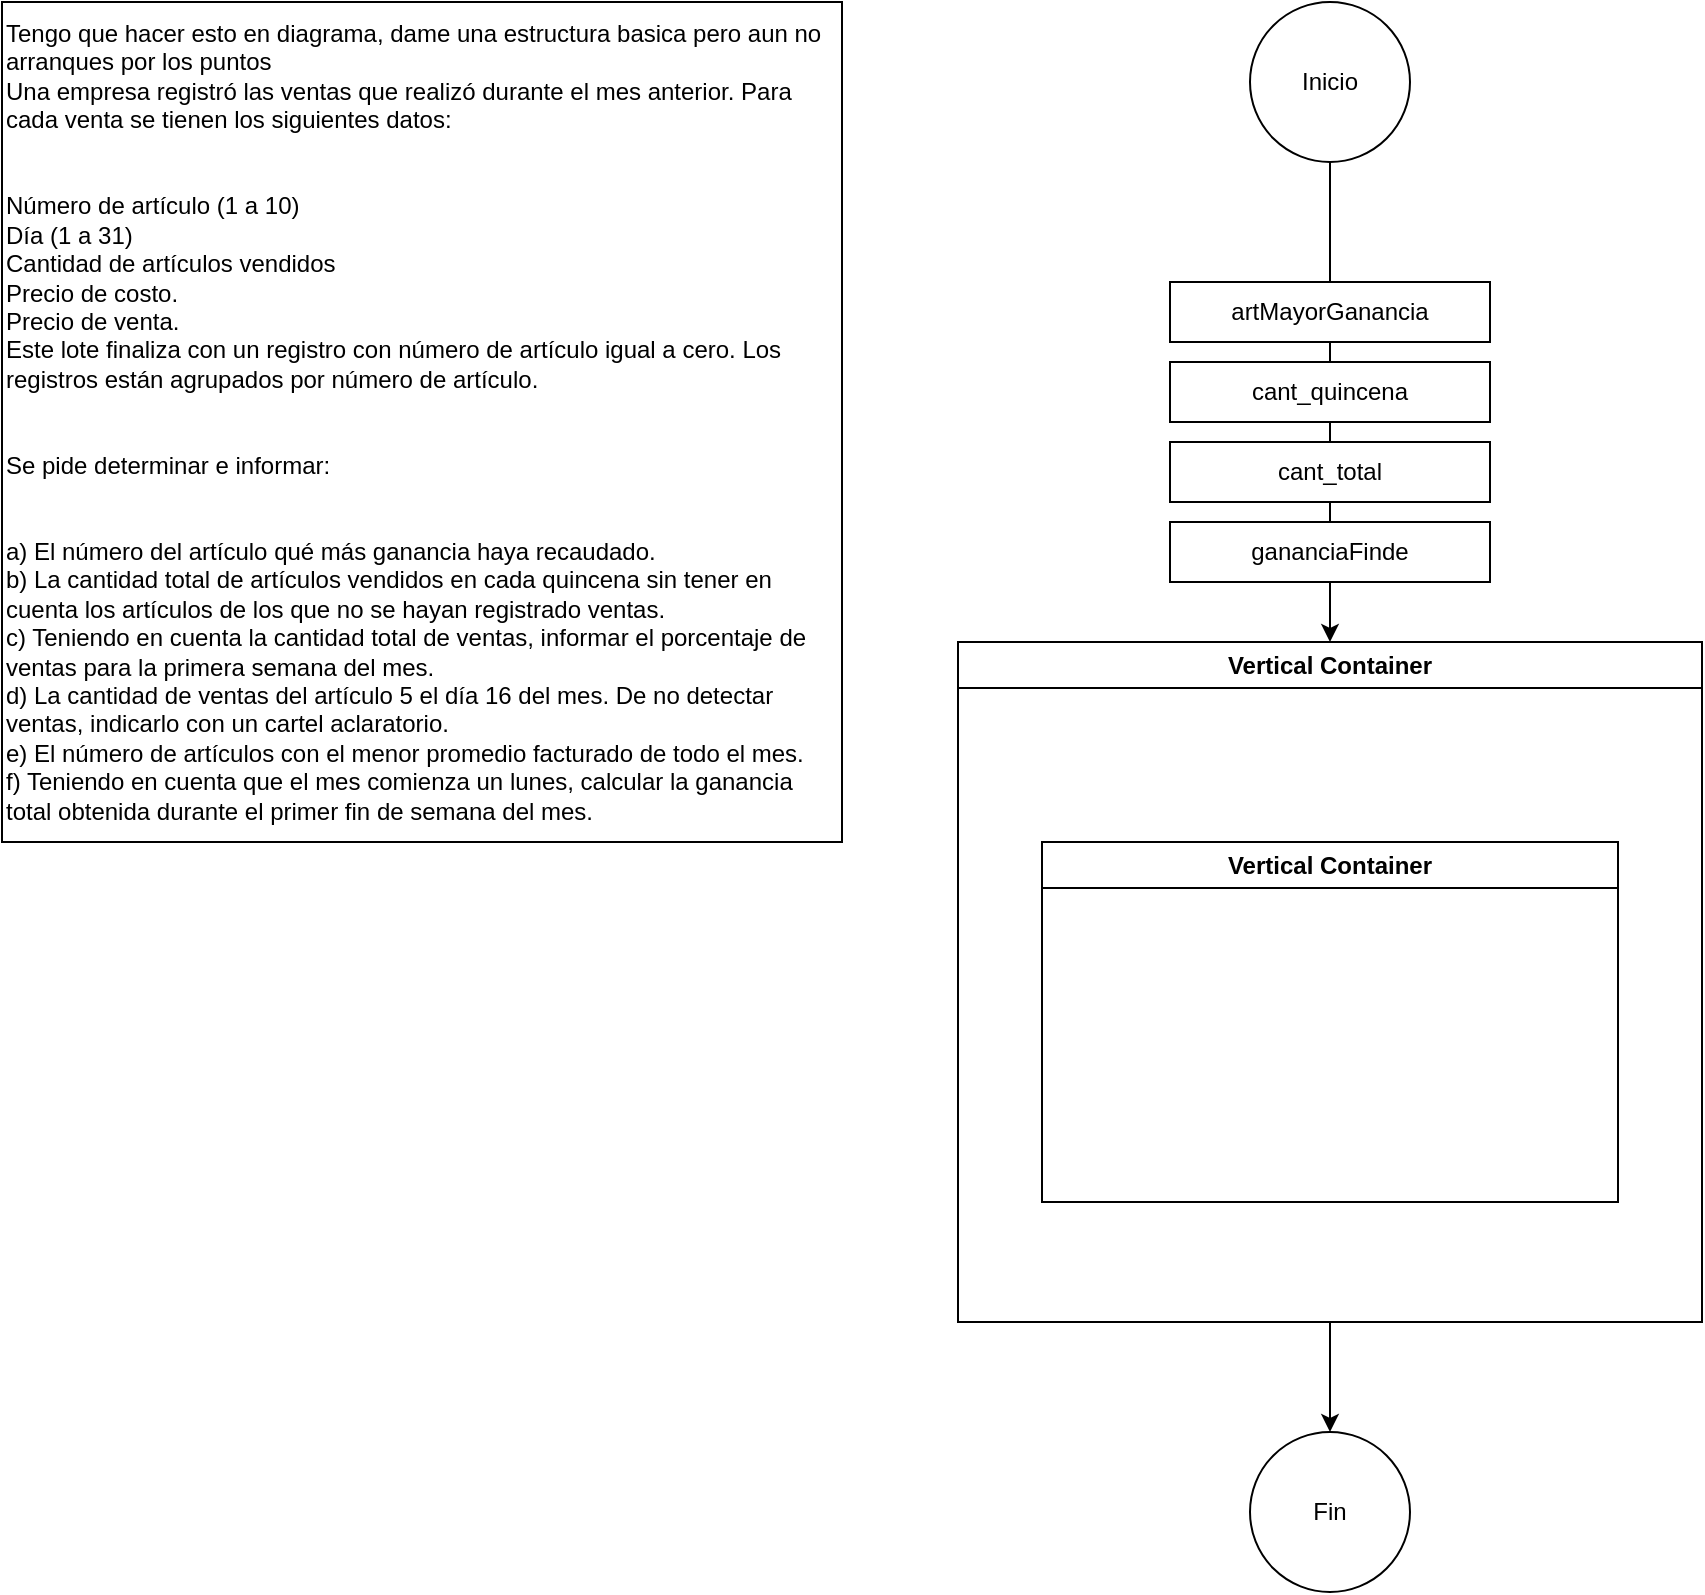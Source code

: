 <mxfile version="27.0.1">
  <diagram name="Página-1" id="_A64Ads1twqYrYs-hKGI">
    <mxGraphModel dx="1892" dy="1791" grid="1" gridSize="10" guides="1" tooltips="1" connect="1" arrows="1" fold="1" page="1" pageScale="1" pageWidth="827" pageHeight="1169" math="0" shadow="0">
      <root>
        <mxCell id="0" />
        <mxCell id="1" parent="0" />
        <mxCell id="zANOIU-7cSAEvDh_QMeP-2" value="Inicio" style="ellipse;whiteSpace=wrap;html=1;aspect=fixed;" parent="1" vertex="1">
          <mxGeometry x="374" y="-230" width="80" height="80" as="geometry" />
        </mxCell>
        <mxCell id="zANOIU-7cSAEvDh_QMeP-3" value="Fin" style="ellipse;whiteSpace=wrap;html=1;aspect=fixed;" parent="1" vertex="1">
          <mxGeometry x="374" y="485" width="80" height="80" as="geometry" />
        </mxCell>
        <mxCell id="zANOIU-7cSAEvDh_QMeP-4" value="Vertical Container" style="swimlane;whiteSpace=wrap;html=1;" parent="1" vertex="1">
          <mxGeometry x="228" y="90" width="372" height="340" as="geometry" />
        </mxCell>
        <mxCell id="zANOIU-7cSAEvDh_QMeP-5" value="Vertical Container" style="swimlane;whiteSpace=wrap;html=1;" parent="zANOIU-7cSAEvDh_QMeP-4" vertex="1">
          <mxGeometry x="42" y="100" width="288" height="180" as="geometry" />
        </mxCell>
        <mxCell id="zANOIU-7cSAEvDh_QMeP-6" value="" style="endArrow=classic;html=1;rounded=0;exitX=0.5;exitY=1;exitDx=0;exitDy=0;entryX=0.5;entryY=0;entryDx=0;entryDy=0;" parent="1" source="zANOIU-7cSAEvDh_QMeP-2" target="zANOIU-7cSAEvDh_QMeP-4" edge="1">
          <mxGeometry width="50" height="50" relative="1" as="geometry">
            <mxPoint x="420" y="130" as="sourcePoint" />
            <mxPoint x="440" y="220" as="targetPoint" />
          </mxGeometry>
        </mxCell>
        <mxCell id="zANOIU-7cSAEvDh_QMeP-9" value="" style="endArrow=classic;html=1;rounded=0;exitX=0.5;exitY=1;exitDx=0;exitDy=0;entryX=0.5;entryY=0;entryDx=0;entryDy=0;" parent="1" source="zANOIU-7cSAEvDh_QMeP-4" target="zANOIU-7cSAEvDh_QMeP-3" edge="1">
          <mxGeometry width="50" height="50" relative="1" as="geometry">
            <mxPoint x="460" y="470" as="sourcePoint" />
            <mxPoint x="510" y="420" as="targetPoint" />
          </mxGeometry>
        </mxCell>
        <mxCell id="nd414sEPEMpdzfntZ1py-1" value="Tengo que hacer esto en diagrama, dame una estructura basica pero aun no arranques por los puntos&lt;br&gt;Una empresa registró las ventas que realizó durante el mes anterior. Para cada venta se tienen los siguientes datos:&lt;br&gt;&lt;br&gt;&lt;br&gt;Número de artículo (1 a 10)&amp;nbsp;&lt;br&gt;Día (1 a 31)&lt;br&gt;Cantidad de artículos vendidos&lt;br&gt;Precio de costo.&lt;br&gt;Precio de venta.&amp;nbsp;&lt;br&gt;Este lote finaliza con un registro con número de artículo igual a cero. Los registros están agrupados por número de artículo.&amp;nbsp;&lt;br&gt;&lt;br&gt;&lt;br&gt;Se pide determinar e informar:&amp;nbsp;&lt;br&gt;&lt;br&gt;&lt;br&gt;&lt;div style=&quot;&quot;&gt;&lt;span style=&quot;background-color: transparent; color: light-dark(rgb(0, 0, 0), rgb(255, 255, 255));&quot;&gt;a) El número del artículo qué más ganancia haya recaudado.&lt;/span&gt;&lt;/div&gt;b) La cantidad total de artículos vendidos en cada quincena sin tener en cuenta los artículos de los que no se hayan registrado ventas.&lt;br&gt;c) Teniendo en cuenta la cantidad total de ventas, informar el porcentaje de ventas para la primera semana del mes.&lt;br&gt;d) La cantidad de ventas del artículo 5 el día 16 del mes. De no detectar ventas, indicarlo con un cartel aclaratorio.&lt;br&gt;e) El número de artículos con el menor promedio facturado de todo el mes.&lt;br&gt;f) Teniendo en cuenta que el mes comienza un lunes, calcular la ganancia total obtenida durante el primer fin de semana del mes." style="whiteSpace=wrap;html=1;aspect=fixed;align=left;" vertex="1" parent="1">
          <mxGeometry x="-250" y="-230" width="420" height="420" as="geometry" />
        </mxCell>
        <mxCell id="nd414sEPEMpdzfntZ1py-4" value="artMayorGanancia" style="rounded=0;whiteSpace=wrap;html=1;" vertex="1" parent="1">
          <mxGeometry x="334" y="-90.0" width="160" height="30" as="geometry" />
        </mxCell>
        <mxCell id="nd414sEPEMpdzfntZ1py-5" value="cant_quincena" style="rounded=0;whiteSpace=wrap;html=1;" vertex="1" parent="1">
          <mxGeometry x="334" y="-50.0" width="160" height="30" as="geometry" />
        </mxCell>
        <mxCell id="nd414sEPEMpdzfntZ1py-6" value="cant_total" style="rounded=0;whiteSpace=wrap;html=1;" vertex="1" parent="1">
          <mxGeometry x="334" y="-10.0" width="160" height="30" as="geometry" />
        </mxCell>
        <mxCell id="nd414sEPEMpdzfntZ1py-7" value="gananciaFinde" style="rounded=0;whiteSpace=wrap;html=1;" vertex="1" parent="1">
          <mxGeometry x="334" y="30.0" width="160" height="30" as="geometry" />
        </mxCell>
      </root>
    </mxGraphModel>
  </diagram>
</mxfile>
